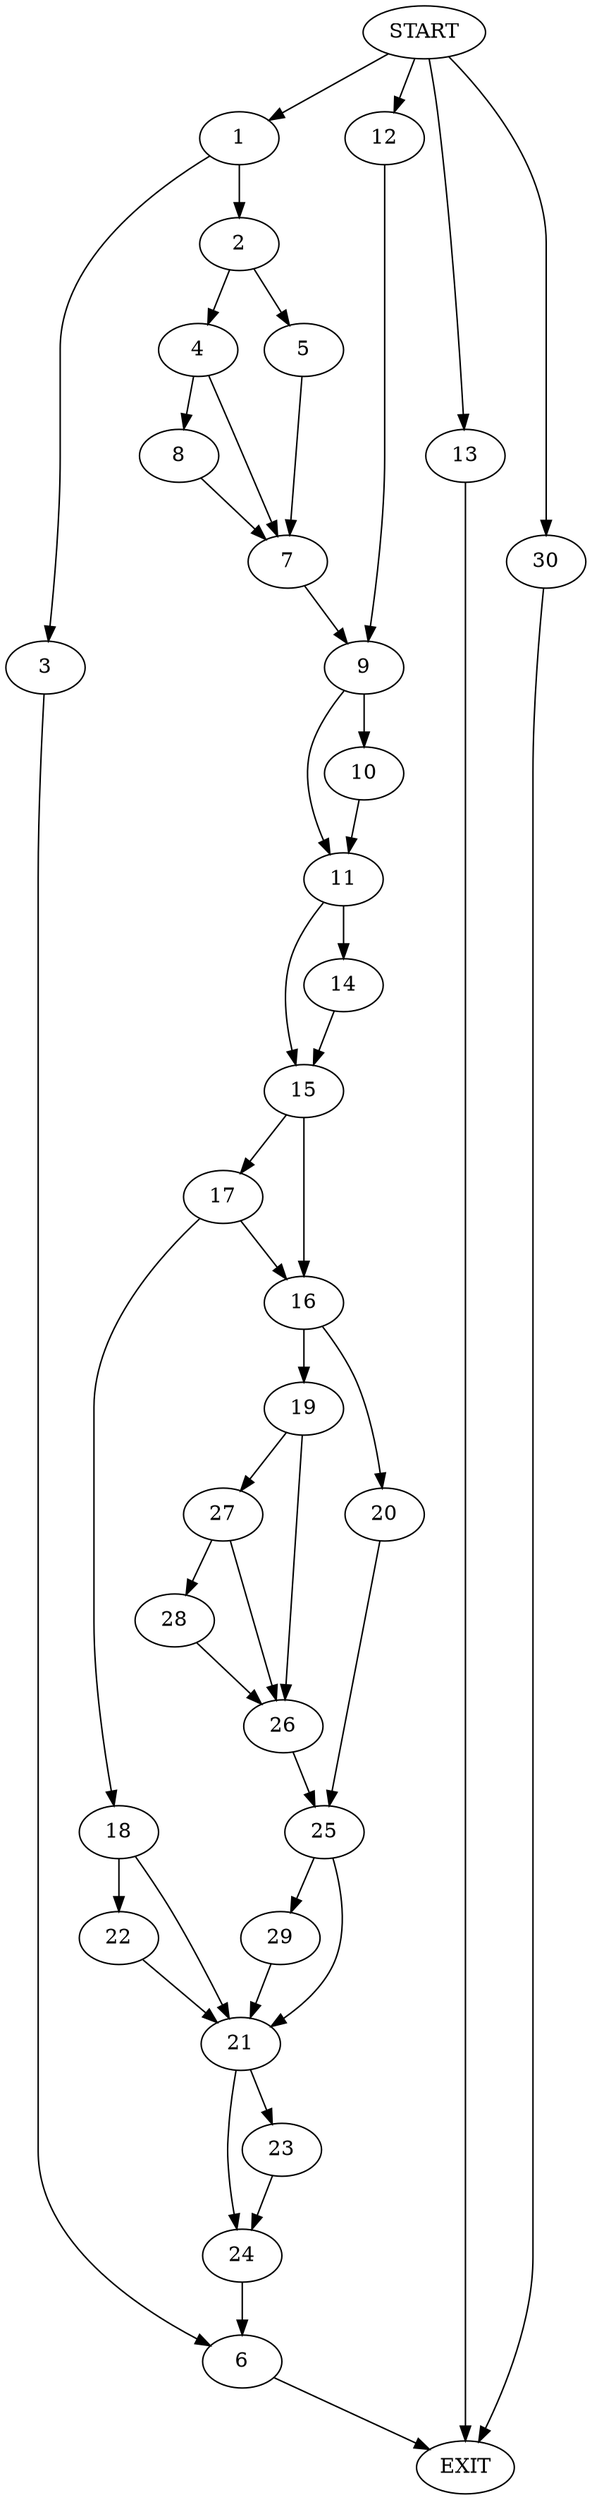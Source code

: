 digraph {
0 [label="START"]
31 [label="EXIT"]
0 -> 1
1 -> 2
1 -> 3
2 -> 4
2 -> 5
3 -> 6
5 -> 7
4 -> 7
4 -> 8
7 -> 9
8 -> 7
9 -> 10
9 -> 11
0 -> 12
12 -> 9
0 -> 13
13 -> 31
11 -> 14
11 -> 15
10 -> 11
15 -> 16
15 -> 17
14 -> 15
17 -> 18
17 -> 16
16 -> 19
16 -> 20
18 -> 21
18 -> 22
21 -> 23
21 -> 24
22 -> 21
20 -> 25
19 -> 26
19 -> 27
26 -> 25
27 -> 26
27 -> 28
28 -> 26
25 -> 29
25 -> 21
29 -> 21
24 -> 6
23 -> 24
0 -> 30
30 -> 31
6 -> 31
}
